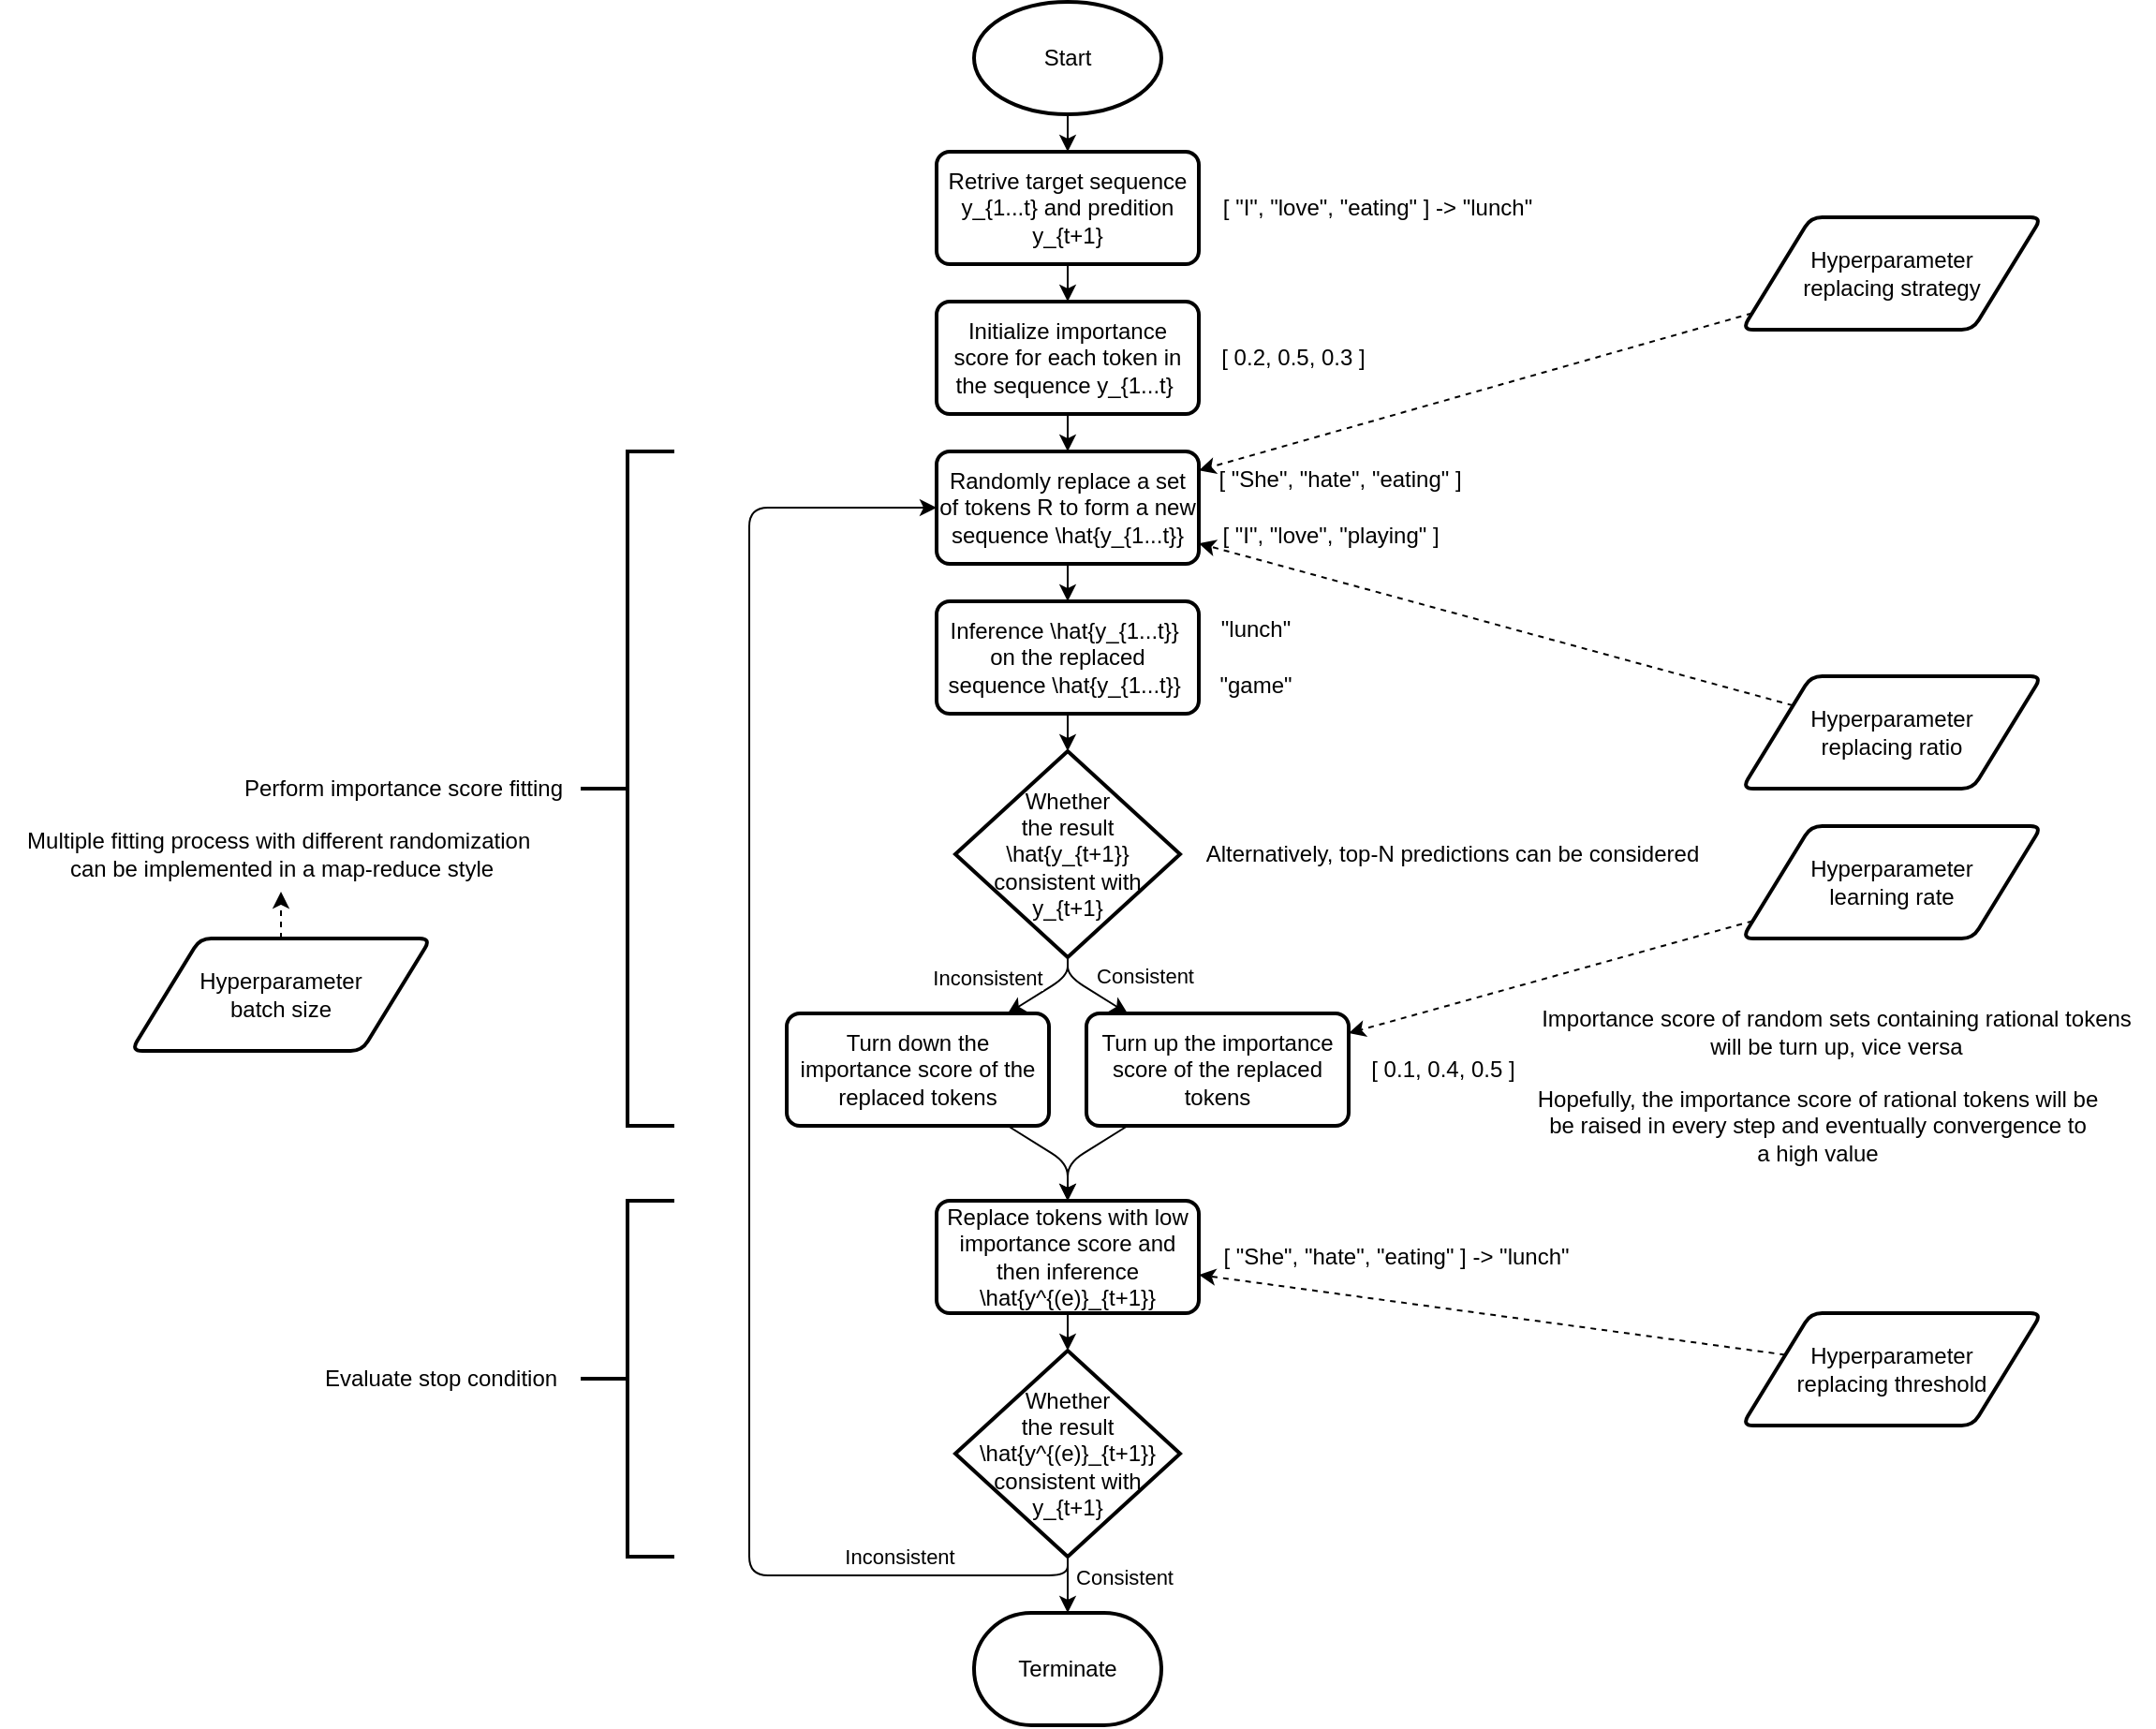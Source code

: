 <mxfile>
    <diagram id="eOHkRUsRx_i6_Dxr9upn" name="Page-1">
        <mxGraphModel dx="2444" dy="1104" grid="1" gridSize="10" guides="1" tooltips="1" connect="1" arrows="1" fold="1" page="1" pageScale="1" pageWidth="850" pageHeight="1100" math="0" shadow="0">
            <root>
                <mxCell id="0"/>
                <mxCell id="1" parent="0"/>
                <mxCell id="17" value="" style="edgeStyle=none;html=1;" edge="1" parent="1" source="2" target="14">
                    <mxGeometry relative="1" as="geometry"/>
                </mxCell>
                <mxCell id="2" value="Initialize importance score for each token in the sequence y_{1...t}&amp;nbsp;" style="rounded=1;whiteSpace=wrap;html=1;absoluteArcSize=1;arcSize=14;strokeWidth=2;" vertex="1" parent="1">
                    <mxGeometry x="1050" y="220" width="140" height="60" as="geometry"/>
                </mxCell>
                <mxCell id="7" value="" style="edgeStyle=none;html=1;" edge="1" parent="1" source="3" target="6">
                    <mxGeometry relative="1" as="geometry"/>
                </mxCell>
                <mxCell id="3" value="Start" style="strokeWidth=2;html=1;shape=mxgraph.flowchart.start_1;whiteSpace=wrap;" vertex="1" parent="1">
                    <mxGeometry x="1070" y="60" width="100" height="60" as="geometry"/>
                </mxCell>
                <mxCell id="8" value="" style="edgeStyle=none;html=1;" edge="1" parent="1" source="6" target="2">
                    <mxGeometry relative="1" as="geometry"/>
                </mxCell>
                <mxCell id="6" value="Retrive target sequence y_{1...t} and predition y_{t+1}" style="rounded=1;whiteSpace=wrap;html=1;absoluteArcSize=1;arcSize=14;strokeWidth=2;" vertex="1" parent="1">
                    <mxGeometry x="1050" y="140" width="140" height="60" as="geometry"/>
                </mxCell>
                <mxCell id="13" value="Terminate" style="strokeWidth=2;html=1;shape=mxgraph.flowchart.terminator;whiteSpace=wrap;" vertex="1" parent="1">
                    <mxGeometry x="1070" y="920" width="100" height="60" as="geometry"/>
                </mxCell>
                <mxCell id="19" value="" style="edgeStyle=none;html=1;" edge="1" parent="1" source="14" target="18">
                    <mxGeometry relative="1" as="geometry"/>
                </mxCell>
                <mxCell id="14" value="Randomly replace a set of tokens R to form a new sequence \hat{y_{1...t}}" style="rounded=1;whiteSpace=wrap;html=1;absoluteArcSize=1;arcSize=14;strokeWidth=2;" vertex="1" parent="1">
                    <mxGeometry x="1050" y="300" width="140" height="60" as="geometry"/>
                </mxCell>
                <mxCell id="21" value="" style="edgeStyle=none;html=1;" edge="1" parent="1" source="18" target="20">
                    <mxGeometry relative="1" as="geometry"/>
                </mxCell>
                <mxCell id="18" value="Inference \hat{y_{1...t}}&amp;nbsp;&lt;br&gt;on the replaced sequence \hat{y_{1...t}}&amp;nbsp;" style="rounded=1;whiteSpace=wrap;html=1;absoluteArcSize=1;arcSize=14;strokeWidth=2;" vertex="1" parent="1">
                    <mxGeometry x="1050" y="380" width="140" height="60" as="geometry"/>
                </mxCell>
                <mxCell id="37" style="edgeStyle=none;html=1;" edge="1" parent="1" source="20" target="30">
                    <mxGeometry relative="1" as="geometry">
                        <Array as="points">
                            <mxPoint x="1120" y="580"/>
                        </Array>
                    </mxGeometry>
                </mxCell>
                <mxCell id="39" value="Consistent" style="edgeLabel;html=1;align=center;verticalAlign=middle;resizable=0;points=[];" vertex="1" connectable="0" parent="37">
                    <mxGeometry x="0.083" y="2" relative="1" as="geometry">
                        <mxPoint x="26" y="-7" as="offset"/>
                    </mxGeometry>
                </mxCell>
                <mxCell id="38" style="edgeStyle=none;html=1;" edge="1" parent="1" source="20" target="29">
                    <mxGeometry relative="1" as="geometry">
                        <Array as="points">
                            <mxPoint x="1120" y="580"/>
                        </Array>
                    </mxGeometry>
                </mxCell>
                <mxCell id="40" value="Inconsistent" style="edgeLabel;html=1;align=center;verticalAlign=middle;resizable=0;points=[];" vertex="1" connectable="0" parent="38">
                    <mxGeometry x="0.568" y="2" relative="1" as="geometry">
                        <mxPoint x="-21" y="-16" as="offset"/>
                    </mxGeometry>
                </mxCell>
                <mxCell id="20" value="Whether&lt;br&gt;the result \hat{y_{t+1}} consistent with y_{t+1}" style="strokeWidth=2;html=1;shape=mxgraph.flowchart.decision;whiteSpace=wrap;" vertex="1" parent="1">
                    <mxGeometry x="1060" y="460" width="120" height="110" as="geometry"/>
                </mxCell>
                <mxCell id="22" value="[ &quot;I&quot;, &quot;love&quot;, &quot;eating&quot; ] -&amp;gt; &quot;lunch&quot;" style="text;html=1;align=center;verticalAlign=middle;resizable=0;points=[];autosize=1;strokeColor=none;fillColor=none;" vertex="1" parent="1">
                    <mxGeometry x="1190" y="155" width="190" height="30" as="geometry"/>
                </mxCell>
                <mxCell id="25" value="[ 0.2, 0.5, 0.3 ]" style="text;html=1;align=center;verticalAlign=middle;resizable=0;points=[];autosize=1;strokeColor=none;fillColor=none;" vertex="1" parent="1">
                    <mxGeometry x="1190" y="235" width="100" height="30" as="geometry"/>
                </mxCell>
                <mxCell id="27" value="[ &quot;She&quot;, &quot;hate&quot;, &quot;eating&quot; ]" style="text;html=1;align=center;verticalAlign=middle;resizable=0;points=[];autosize=1;strokeColor=none;fillColor=none;" vertex="1" parent="1">
                    <mxGeometry x="1190" y="300" width="150" height="30" as="geometry"/>
                </mxCell>
                <mxCell id="28" value="&quot;lunch&quot;" style="text;html=1;align=center;verticalAlign=middle;resizable=0;points=[];autosize=1;strokeColor=none;fillColor=none;" vertex="1" parent="1">
                    <mxGeometry x="1190" y="380" width="60" height="30" as="geometry"/>
                </mxCell>
                <mxCell id="47" style="edgeStyle=none;html=1;" edge="1" parent="1" source="29" target="46">
                    <mxGeometry relative="1" as="geometry">
                        <Array as="points">
                            <mxPoint x="1120" y="680"/>
                        </Array>
                    </mxGeometry>
                </mxCell>
                <mxCell id="29" value="Turn down the importance score of the replaced tokens" style="rounded=1;whiteSpace=wrap;html=1;absoluteArcSize=1;arcSize=14;strokeWidth=2;" vertex="1" parent="1">
                    <mxGeometry x="970" y="600" width="140" height="60" as="geometry"/>
                </mxCell>
                <mxCell id="48" style="edgeStyle=none;html=1;" edge="1" parent="1" source="30" target="46">
                    <mxGeometry relative="1" as="geometry">
                        <Array as="points">
                            <mxPoint x="1120" y="680"/>
                        </Array>
                    </mxGeometry>
                </mxCell>
                <mxCell id="30" value="Turn up the importance score of the replaced tokens" style="rounded=1;whiteSpace=wrap;html=1;absoluteArcSize=1;arcSize=14;strokeWidth=2;" vertex="1" parent="1">
                    <mxGeometry x="1130" y="600" width="140" height="60" as="geometry"/>
                </mxCell>
                <mxCell id="42" value="Alternatively, top-N predictions can be considered" style="text;html=1;align=center;verticalAlign=middle;resizable=0;points=[];autosize=1;strokeColor=none;fillColor=none;" vertex="1" parent="1">
                    <mxGeometry x="1180" y="500" width="290" height="30" as="geometry"/>
                </mxCell>
                <mxCell id="44" value="Importance score of random sets containing rational tokens&lt;br&gt;will be turn up,&amp;nbsp;vice versa" style="text;html=1;align=center;verticalAlign=middle;resizable=0;points=[];autosize=1;strokeColor=none;fillColor=none;" vertex="1" parent="1">
                    <mxGeometry x="1360" y="590" width="340" height="40" as="geometry"/>
                </mxCell>
                <mxCell id="45" value="Hopefully, the importance score of rational tokens will be &lt;br&gt;be raised in every step and eventually convergence to &lt;br&gt;a high value" style="text;html=1;align=center;verticalAlign=middle;resizable=0;points=[];autosize=1;strokeColor=none;fillColor=none;" vertex="1" parent="1">
                    <mxGeometry x="1360" y="630" width="320" height="60" as="geometry"/>
                </mxCell>
                <mxCell id="52" value="" style="edgeStyle=none;html=1;" edge="1" parent="1" source="46" target="51">
                    <mxGeometry relative="1" as="geometry"/>
                </mxCell>
                <mxCell id="46" value="Replace tokens with low importance score and then inference \hat{y^{(e)}_{t+1}}" style="rounded=1;whiteSpace=wrap;html=1;absoluteArcSize=1;arcSize=14;strokeWidth=2;" vertex="1" parent="1">
                    <mxGeometry x="1050" y="700" width="140" height="60" as="geometry"/>
                </mxCell>
                <mxCell id="49" value="[ &quot;She&quot;, &quot;hate&quot;, &quot;eating&quot; ] -&amp;gt; &quot;lunch&quot;" style="text;html=1;align=center;verticalAlign=middle;resizable=0;points=[];autosize=1;strokeColor=none;fillColor=none;" vertex="1" parent="1">
                    <mxGeometry x="1190" y="715" width="210" height="30" as="geometry"/>
                </mxCell>
                <mxCell id="54" style="edgeStyle=none;html=1;" edge="1" parent="1" source="51" target="13">
                    <mxGeometry relative="1" as="geometry">
                        <Array as="points">
                            <mxPoint x="1120" y="900"/>
                        </Array>
                    </mxGeometry>
                </mxCell>
                <mxCell id="63" value="Consistent" style="edgeLabel;html=1;align=center;verticalAlign=middle;resizable=0;points=[];" vertex="1" connectable="0" parent="54">
                    <mxGeometry x="-0.039" relative="1" as="geometry">
                        <mxPoint x="30" y="-4" as="offset"/>
                    </mxGeometry>
                </mxCell>
                <mxCell id="55" style="edgeStyle=none;html=1;" edge="1" parent="1" source="51" target="14">
                    <mxGeometry relative="1" as="geometry">
                        <mxPoint x="970" y="400" as="targetPoint"/>
                        <Array as="points">
                            <mxPoint x="1120" y="900"/>
                            <mxPoint x="950" y="900"/>
                            <mxPoint x="950" y="330"/>
                        </Array>
                    </mxGeometry>
                </mxCell>
                <mxCell id="62" value="Inconsistent" style="edgeLabel;html=1;align=center;verticalAlign=middle;resizable=0;points=[];" vertex="1" connectable="0" parent="55">
                    <mxGeometry x="-0.731" y="4" relative="1" as="geometry">
                        <mxPoint x="14" y="-14" as="offset"/>
                    </mxGeometry>
                </mxCell>
                <mxCell id="51" value="Whether&lt;br&gt;the result \hat{y^{(e)}_{t+1}} consistent with y_{t+1}" style="strokeWidth=2;html=1;shape=mxgraph.flowchart.decision;whiteSpace=wrap;" vertex="1" parent="1">
                    <mxGeometry x="1060" y="780" width="120" height="110" as="geometry"/>
                </mxCell>
                <mxCell id="56" value="[ &quot;I&quot;, &quot;love&quot;, &quot;playing&quot; ]" style="text;html=1;align=center;verticalAlign=middle;resizable=0;points=[];autosize=1;strokeColor=none;fillColor=none;" vertex="1" parent="1">
                    <mxGeometry x="1190" y="330" width="140" height="30" as="geometry"/>
                </mxCell>
                <mxCell id="57" value="&quot;game&quot;" style="text;html=1;align=center;verticalAlign=middle;resizable=0;points=[];autosize=1;strokeColor=none;fillColor=none;" vertex="1" parent="1">
                    <mxGeometry x="1190" y="410" width="60" height="30" as="geometry"/>
                </mxCell>
                <mxCell id="59" value="[ 0.1, 0.4, 0.5 ]" style="text;html=1;align=center;verticalAlign=middle;resizable=0;points=[];autosize=1;strokeColor=none;fillColor=none;" vertex="1" parent="1">
                    <mxGeometry x="1270" y="615" width="100" height="30" as="geometry"/>
                </mxCell>
                <mxCell id="64" value="" style="strokeWidth=2;html=1;shape=mxgraph.flowchart.annotation_2;align=left;labelPosition=right;pointerEvents=1;" vertex="1" parent="1">
                    <mxGeometry x="860" y="700" width="50" height="190" as="geometry"/>
                </mxCell>
                <mxCell id="65" value="" style="strokeWidth=2;html=1;shape=mxgraph.flowchart.annotation_2;align=left;labelPosition=right;pointerEvents=1;" vertex="1" parent="1">
                    <mxGeometry x="860" y="300" width="50" height="360" as="geometry"/>
                </mxCell>
                <mxCell id="66" value="Evaluate stop condition" style="text;html=1;align=center;verticalAlign=middle;resizable=0;points=[];autosize=1;strokeColor=none;fillColor=none;" vertex="1" parent="1">
                    <mxGeometry x="710" y="780" width="150" height="30" as="geometry"/>
                </mxCell>
                <mxCell id="67" value="Perform importance score fitting" style="text;html=1;align=center;verticalAlign=middle;resizable=0;points=[];autosize=1;strokeColor=none;fillColor=none;" vertex="1" parent="1">
                    <mxGeometry x="670" y="465" width="190" height="30" as="geometry"/>
                </mxCell>
                <mxCell id="70" style="edgeStyle=none;html=1;dashed=1;" edge="1" parent="1" source="69" target="46">
                    <mxGeometry relative="1" as="geometry"/>
                </mxCell>
                <mxCell id="69" value="Hyperparameter&lt;br&gt;replacing threshold" style="shape=parallelogram;html=1;strokeWidth=2;perimeter=parallelogramPerimeter;whiteSpace=wrap;rounded=1;arcSize=12;size=0.23;" vertex="1" parent="1">
                    <mxGeometry x="1480" y="760" width="160" height="60" as="geometry"/>
                </mxCell>
                <mxCell id="72" style="edgeStyle=none;html=1;dashed=1;" edge="1" parent="1" source="71" target="30">
                    <mxGeometry relative="1" as="geometry"/>
                </mxCell>
                <mxCell id="71" value="Hyperparameter&lt;br&gt;learning rate" style="shape=parallelogram;html=1;strokeWidth=2;perimeter=parallelogramPerimeter;whiteSpace=wrap;rounded=1;arcSize=12;size=0.23;" vertex="1" parent="1">
                    <mxGeometry x="1480" y="500" width="160" height="60" as="geometry"/>
                </mxCell>
                <mxCell id="74" style="edgeStyle=none;html=1;dashed=1;" edge="1" parent="1" source="73" target="14">
                    <mxGeometry relative="1" as="geometry"/>
                </mxCell>
                <mxCell id="73" value="Hyperparameter&lt;br&gt;replacing ratio" style="shape=parallelogram;html=1;strokeWidth=2;perimeter=parallelogramPerimeter;whiteSpace=wrap;rounded=1;arcSize=12;size=0.23;" vertex="1" parent="1">
                    <mxGeometry x="1480" y="420" width="160" height="60" as="geometry"/>
                </mxCell>
                <mxCell id="76" style="edgeStyle=none;html=1;dashed=1;" edge="1" parent="1" source="75" target="14">
                    <mxGeometry relative="1" as="geometry"/>
                </mxCell>
                <mxCell id="75" value="Hyperparameter&lt;br&gt;replacing strategy" style="shape=parallelogram;html=1;strokeWidth=2;perimeter=parallelogramPerimeter;whiteSpace=wrap;rounded=1;arcSize=12;size=0.23;" vertex="1" parent="1">
                    <mxGeometry x="1480" y="175" width="160" height="60" as="geometry"/>
                </mxCell>
                <mxCell id="79" value="Multiple fitting process with different randomization&amp;nbsp;&lt;br&gt;can be implemented in a map-reduce style" style="text;html=1;align=center;verticalAlign=middle;resizable=0;points=[];autosize=1;strokeColor=none;fillColor=none;" vertex="1" parent="1">
                    <mxGeometry x="550" y="495" width="300" height="40" as="geometry"/>
                </mxCell>
                <mxCell id="81" style="edgeStyle=none;html=1;dashed=1;" edge="1" parent="1" source="80" target="79">
                    <mxGeometry relative="1" as="geometry"/>
                </mxCell>
                <mxCell id="80" value="Hyperparameter&lt;br&gt;batch size" style="shape=parallelogram;html=1;strokeWidth=2;perimeter=parallelogramPerimeter;whiteSpace=wrap;rounded=1;arcSize=12;size=0.23;" vertex="1" parent="1">
                    <mxGeometry x="620" y="560" width="160" height="60" as="geometry"/>
                </mxCell>
            </root>
        </mxGraphModel>
    </diagram>
</mxfile>